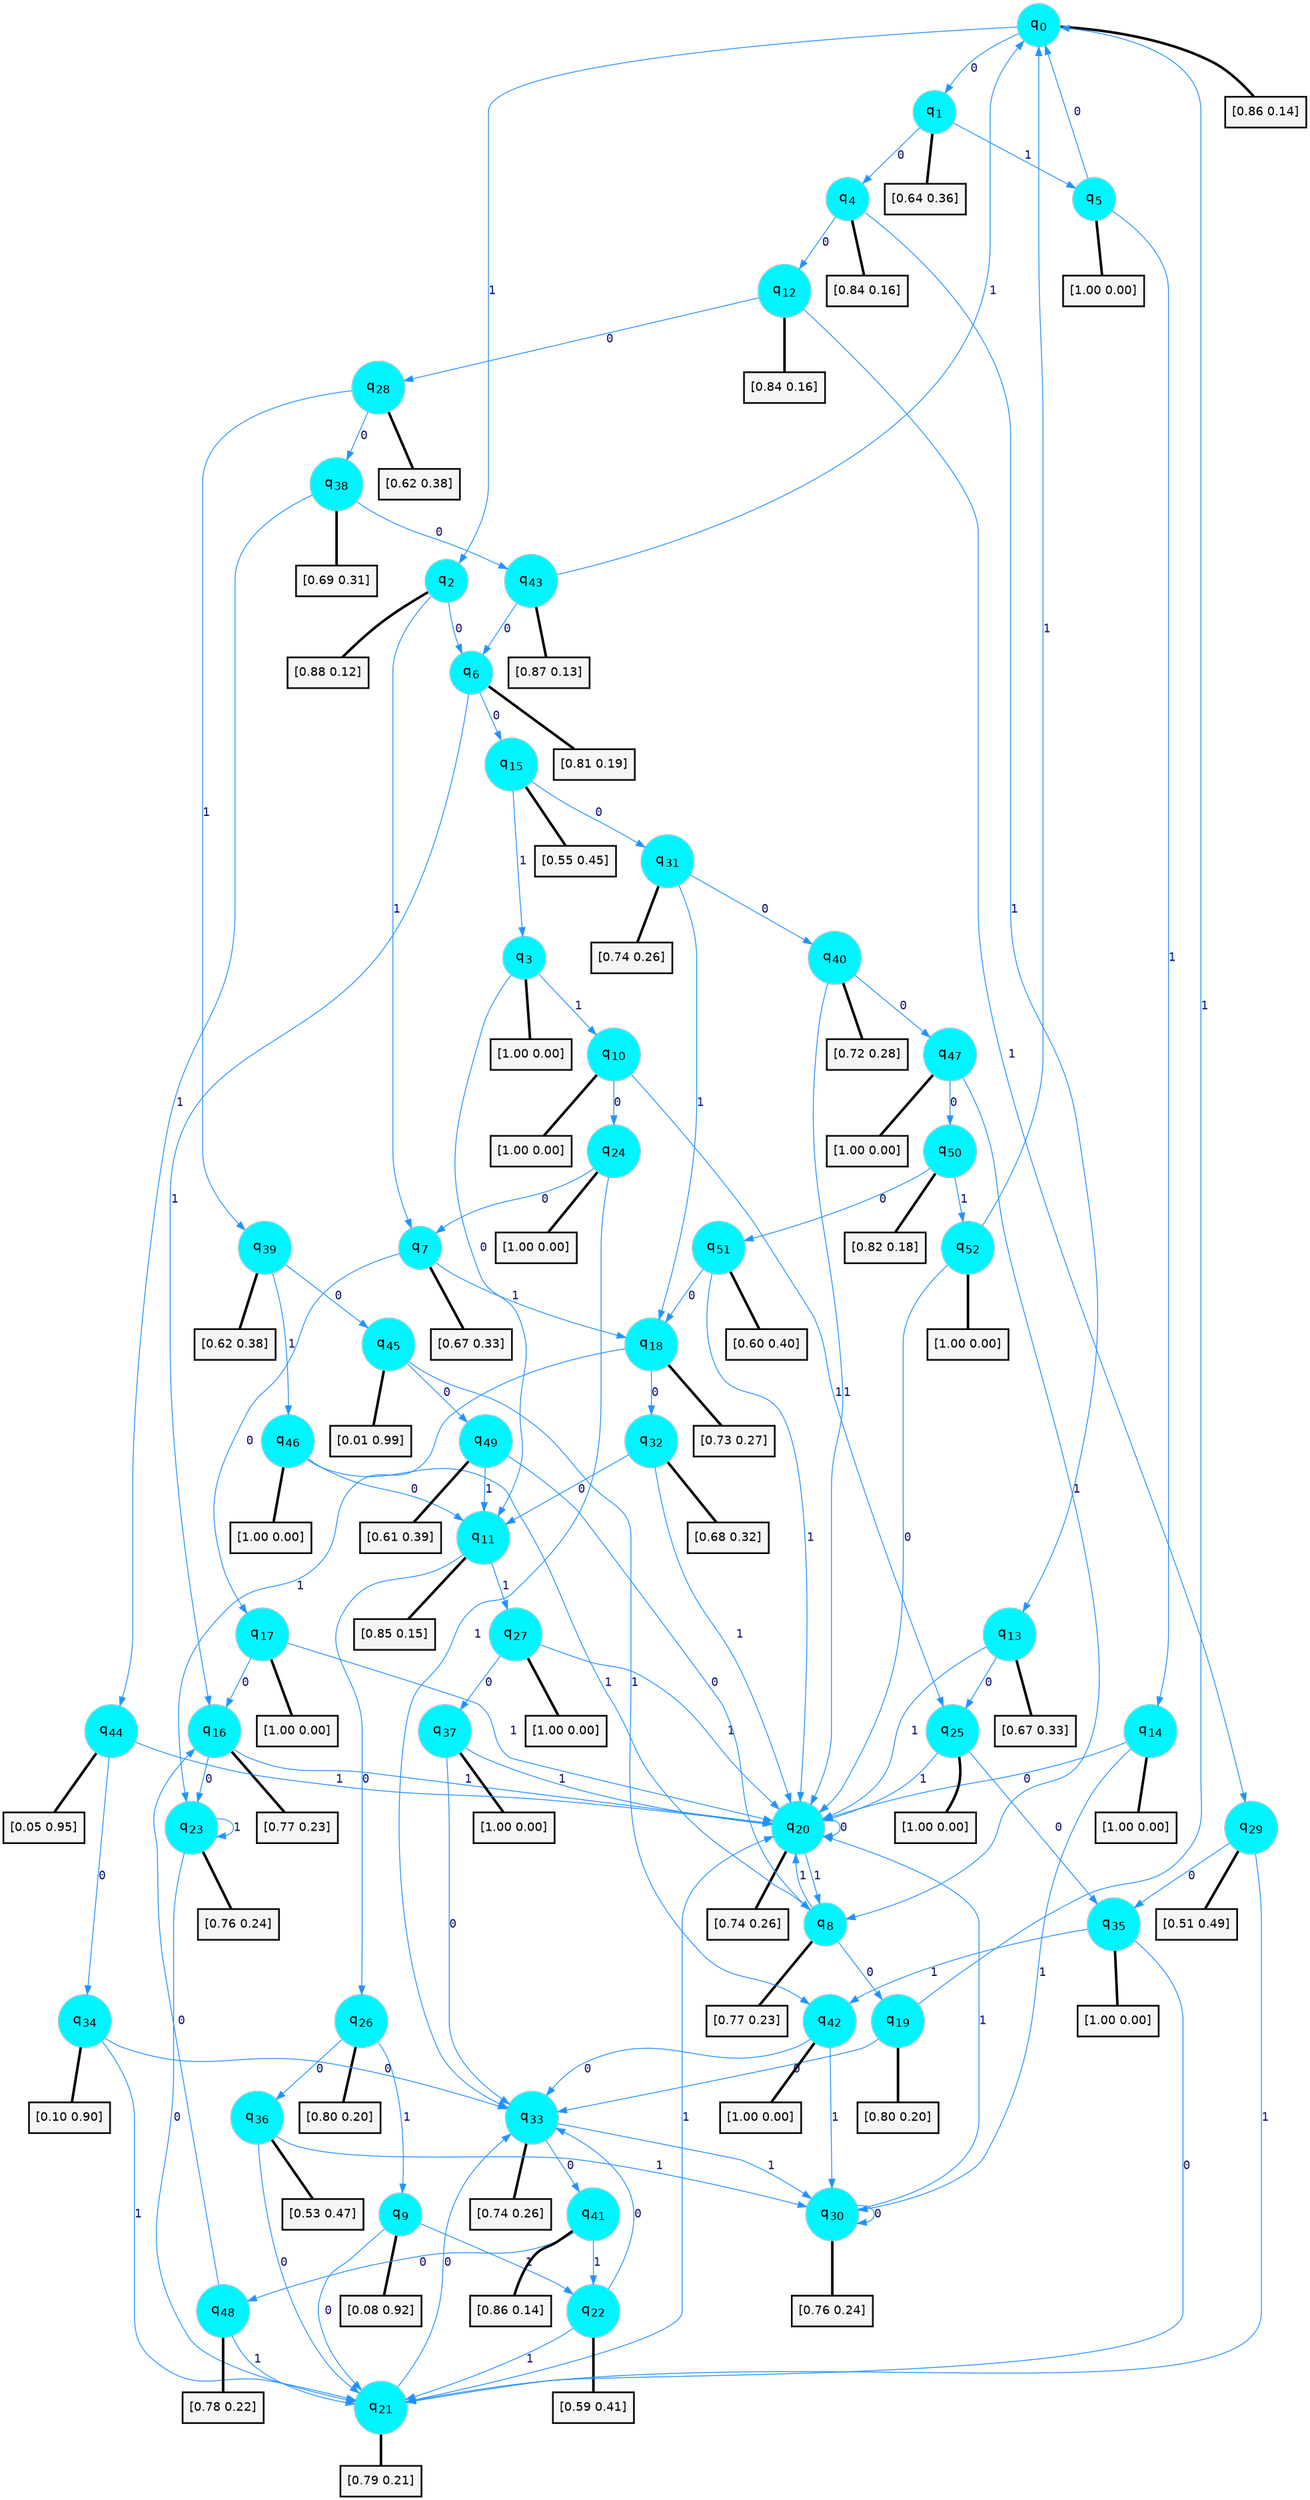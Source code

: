 digraph G {
graph [
bgcolor=transparent, dpi=300, rankdir=TD, size="40,25"];
node [
color=gray, fillcolor=turquoise1, fontcolor=black, fontname=Helvetica, fontsize=16, fontweight=bold, shape=circle, style=filled];
edge [
arrowsize=1, color=dodgerblue1, fontcolor=midnightblue, fontname=courier, fontweight=bold, penwidth=1, style=solid, weight=20];
0[label=<q<SUB>0</SUB>>];
1[label=<q<SUB>1</SUB>>];
2[label=<q<SUB>2</SUB>>];
3[label=<q<SUB>3</SUB>>];
4[label=<q<SUB>4</SUB>>];
5[label=<q<SUB>5</SUB>>];
6[label=<q<SUB>6</SUB>>];
7[label=<q<SUB>7</SUB>>];
8[label=<q<SUB>8</SUB>>];
9[label=<q<SUB>9</SUB>>];
10[label=<q<SUB>10</SUB>>];
11[label=<q<SUB>11</SUB>>];
12[label=<q<SUB>12</SUB>>];
13[label=<q<SUB>13</SUB>>];
14[label=<q<SUB>14</SUB>>];
15[label=<q<SUB>15</SUB>>];
16[label=<q<SUB>16</SUB>>];
17[label=<q<SUB>17</SUB>>];
18[label=<q<SUB>18</SUB>>];
19[label=<q<SUB>19</SUB>>];
20[label=<q<SUB>20</SUB>>];
21[label=<q<SUB>21</SUB>>];
22[label=<q<SUB>22</SUB>>];
23[label=<q<SUB>23</SUB>>];
24[label=<q<SUB>24</SUB>>];
25[label=<q<SUB>25</SUB>>];
26[label=<q<SUB>26</SUB>>];
27[label=<q<SUB>27</SUB>>];
28[label=<q<SUB>28</SUB>>];
29[label=<q<SUB>29</SUB>>];
30[label=<q<SUB>30</SUB>>];
31[label=<q<SUB>31</SUB>>];
32[label=<q<SUB>32</SUB>>];
33[label=<q<SUB>33</SUB>>];
34[label=<q<SUB>34</SUB>>];
35[label=<q<SUB>35</SUB>>];
36[label=<q<SUB>36</SUB>>];
37[label=<q<SUB>37</SUB>>];
38[label=<q<SUB>38</SUB>>];
39[label=<q<SUB>39</SUB>>];
40[label=<q<SUB>40</SUB>>];
41[label=<q<SUB>41</SUB>>];
42[label=<q<SUB>42</SUB>>];
43[label=<q<SUB>43</SUB>>];
44[label=<q<SUB>44</SUB>>];
45[label=<q<SUB>45</SUB>>];
46[label=<q<SUB>46</SUB>>];
47[label=<q<SUB>47</SUB>>];
48[label=<q<SUB>48</SUB>>];
49[label=<q<SUB>49</SUB>>];
50[label=<q<SUB>50</SUB>>];
51[label=<q<SUB>51</SUB>>];
52[label=<q<SUB>52</SUB>>];
53[label="[0.86 0.14]", shape=box,fontcolor=black, fontname=Helvetica, fontsize=14, penwidth=2, fillcolor=whitesmoke,color=black];
54[label="[0.64 0.36]", shape=box,fontcolor=black, fontname=Helvetica, fontsize=14, penwidth=2, fillcolor=whitesmoke,color=black];
55[label="[0.88 0.12]", shape=box,fontcolor=black, fontname=Helvetica, fontsize=14, penwidth=2, fillcolor=whitesmoke,color=black];
56[label="[1.00 0.00]", shape=box,fontcolor=black, fontname=Helvetica, fontsize=14, penwidth=2, fillcolor=whitesmoke,color=black];
57[label="[0.84 0.16]", shape=box,fontcolor=black, fontname=Helvetica, fontsize=14, penwidth=2, fillcolor=whitesmoke,color=black];
58[label="[1.00 0.00]", shape=box,fontcolor=black, fontname=Helvetica, fontsize=14, penwidth=2, fillcolor=whitesmoke,color=black];
59[label="[0.81 0.19]", shape=box,fontcolor=black, fontname=Helvetica, fontsize=14, penwidth=2, fillcolor=whitesmoke,color=black];
60[label="[0.67 0.33]", shape=box,fontcolor=black, fontname=Helvetica, fontsize=14, penwidth=2, fillcolor=whitesmoke,color=black];
61[label="[0.77 0.23]", shape=box,fontcolor=black, fontname=Helvetica, fontsize=14, penwidth=2, fillcolor=whitesmoke,color=black];
62[label="[0.08 0.92]", shape=box,fontcolor=black, fontname=Helvetica, fontsize=14, penwidth=2, fillcolor=whitesmoke,color=black];
63[label="[1.00 0.00]", shape=box,fontcolor=black, fontname=Helvetica, fontsize=14, penwidth=2, fillcolor=whitesmoke,color=black];
64[label="[0.85 0.15]", shape=box,fontcolor=black, fontname=Helvetica, fontsize=14, penwidth=2, fillcolor=whitesmoke,color=black];
65[label="[0.84 0.16]", shape=box,fontcolor=black, fontname=Helvetica, fontsize=14, penwidth=2, fillcolor=whitesmoke,color=black];
66[label="[0.67 0.33]", shape=box,fontcolor=black, fontname=Helvetica, fontsize=14, penwidth=2, fillcolor=whitesmoke,color=black];
67[label="[1.00 0.00]", shape=box,fontcolor=black, fontname=Helvetica, fontsize=14, penwidth=2, fillcolor=whitesmoke,color=black];
68[label="[0.55 0.45]", shape=box,fontcolor=black, fontname=Helvetica, fontsize=14, penwidth=2, fillcolor=whitesmoke,color=black];
69[label="[0.77 0.23]", shape=box,fontcolor=black, fontname=Helvetica, fontsize=14, penwidth=2, fillcolor=whitesmoke,color=black];
70[label="[1.00 0.00]", shape=box,fontcolor=black, fontname=Helvetica, fontsize=14, penwidth=2, fillcolor=whitesmoke,color=black];
71[label="[0.73 0.27]", shape=box,fontcolor=black, fontname=Helvetica, fontsize=14, penwidth=2, fillcolor=whitesmoke,color=black];
72[label="[0.80 0.20]", shape=box,fontcolor=black, fontname=Helvetica, fontsize=14, penwidth=2, fillcolor=whitesmoke,color=black];
73[label="[0.74 0.26]", shape=box,fontcolor=black, fontname=Helvetica, fontsize=14, penwidth=2, fillcolor=whitesmoke,color=black];
74[label="[0.79 0.21]", shape=box,fontcolor=black, fontname=Helvetica, fontsize=14, penwidth=2, fillcolor=whitesmoke,color=black];
75[label="[0.59 0.41]", shape=box,fontcolor=black, fontname=Helvetica, fontsize=14, penwidth=2, fillcolor=whitesmoke,color=black];
76[label="[0.76 0.24]", shape=box,fontcolor=black, fontname=Helvetica, fontsize=14, penwidth=2, fillcolor=whitesmoke,color=black];
77[label="[1.00 0.00]", shape=box,fontcolor=black, fontname=Helvetica, fontsize=14, penwidth=2, fillcolor=whitesmoke,color=black];
78[label="[1.00 0.00]", shape=box,fontcolor=black, fontname=Helvetica, fontsize=14, penwidth=2, fillcolor=whitesmoke,color=black];
79[label="[0.80 0.20]", shape=box,fontcolor=black, fontname=Helvetica, fontsize=14, penwidth=2, fillcolor=whitesmoke,color=black];
80[label="[1.00 0.00]", shape=box,fontcolor=black, fontname=Helvetica, fontsize=14, penwidth=2, fillcolor=whitesmoke,color=black];
81[label="[0.62 0.38]", shape=box,fontcolor=black, fontname=Helvetica, fontsize=14, penwidth=2, fillcolor=whitesmoke,color=black];
82[label="[0.51 0.49]", shape=box,fontcolor=black, fontname=Helvetica, fontsize=14, penwidth=2, fillcolor=whitesmoke,color=black];
83[label="[0.76 0.24]", shape=box,fontcolor=black, fontname=Helvetica, fontsize=14, penwidth=2, fillcolor=whitesmoke,color=black];
84[label="[0.74 0.26]", shape=box,fontcolor=black, fontname=Helvetica, fontsize=14, penwidth=2, fillcolor=whitesmoke,color=black];
85[label="[0.68 0.32]", shape=box,fontcolor=black, fontname=Helvetica, fontsize=14, penwidth=2, fillcolor=whitesmoke,color=black];
86[label="[0.74 0.26]", shape=box,fontcolor=black, fontname=Helvetica, fontsize=14, penwidth=2, fillcolor=whitesmoke,color=black];
87[label="[0.10 0.90]", shape=box,fontcolor=black, fontname=Helvetica, fontsize=14, penwidth=2, fillcolor=whitesmoke,color=black];
88[label="[1.00 0.00]", shape=box,fontcolor=black, fontname=Helvetica, fontsize=14, penwidth=2, fillcolor=whitesmoke,color=black];
89[label="[0.53 0.47]", shape=box,fontcolor=black, fontname=Helvetica, fontsize=14, penwidth=2, fillcolor=whitesmoke,color=black];
90[label="[1.00 0.00]", shape=box,fontcolor=black, fontname=Helvetica, fontsize=14, penwidth=2, fillcolor=whitesmoke,color=black];
91[label="[0.69 0.31]", shape=box,fontcolor=black, fontname=Helvetica, fontsize=14, penwidth=2, fillcolor=whitesmoke,color=black];
92[label="[0.62 0.38]", shape=box,fontcolor=black, fontname=Helvetica, fontsize=14, penwidth=2, fillcolor=whitesmoke,color=black];
93[label="[0.72 0.28]", shape=box,fontcolor=black, fontname=Helvetica, fontsize=14, penwidth=2, fillcolor=whitesmoke,color=black];
94[label="[0.86 0.14]", shape=box,fontcolor=black, fontname=Helvetica, fontsize=14, penwidth=2, fillcolor=whitesmoke,color=black];
95[label="[1.00 0.00]", shape=box,fontcolor=black, fontname=Helvetica, fontsize=14, penwidth=2, fillcolor=whitesmoke,color=black];
96[label="[0.87 0.13]", shape=box,fontcolor=black, fontname=Helvetica, fontsize=14, penwidth=2, fillcolor=whitesmoke,color=black];
97[label="[0.05 0.95]", shape=box,fontcolor=black, fontname=Helvetica, fontsize=14, penwidth=2, fillcolor=whitesmoke,color=black];
98[label="[0.01 0.99]", shape=box,fontcolor=black, fontname=Helvetica, fontsize=14, penwidth=2, fillcolor=whitesmoke,color=black];
99[label="[1.00 0.00]", shape=box,fontcolor=black, fontname=Helvetica, fontsize=14, penwidth=2, fillcolor=whitesmoke,color=black];
100[label="[1.00 0.00]", shape=box,fontcolor=black, fontname=Helvetica, fontsize=14, penwidth=2, fillcolor=whitesmoke,color=black];
101[label="[0.78 0.22]", shape=box,fontcolor=black, fontname=Helvetica, fontsize=14, penwidth=2, fillcolor=whitesmoke,color=black];
102[label="[0.61 0.39]", shape=box,fontcolor=black, fontname=Helvetica, fontsize=14, penwidth=2, fillcolor=whitesmoke,color=black];
103[label="[0.82 0.18]", shape=box,fontcolor=black, fontname=Helvetica, fontsize=14, penwidth=2, fillcolor=whitesmoke,color=black];
104[label="[0.60 0.40]", shape=box,fontcolor=black, fontname=Helvetica, fontsize=14, penwidth=2, fillcolor=whitesmoke,color=black];
105[label="[1.00 0.00]", shape=box,fontcolor=black, fontname=Helvetica, fontsize=14, penwidth=2, fillcolor=whitesmoke,color=black];
0->1 [label=0];
0->2 [label=1];
0->53 [arrowhead=none, penwidth=3,color=black];
1->4 [label=0];
1->5 [label=1];
1->54 [arrowhead=none, penwidth=3,color=black];
2->6 [label=0];
2->7 [label=1];
2->55 [arrowhead=none, penwidth=3,color=black];
3->11 [label=0];
3->10 [label=1];
3->56 [arrowhead=none, penwidth=3,color=black];
4->12 [label=0];
4->13 [label=1];
4->57 [arrowhead=none, penwidth=3,color=black];
5->0 [label=0];
5->14 [label=1];
5->58 [arrowhead=none, penwidth=3,color=black];
6->15 [label=0];
6->16 [label=1];
6->59 [arrowhead=none, penwidth=3,color=black];
7->17 [label=0];
7->18 [label=1];
7->60 [arrowhead=none, penwidth=3,color=black];
8->19 [label=0];
8->20 [label=1];
8->61 [arrowhead=none, penwidth=3,color=black];
9->21 [label=0];
9->22 [label=1];
9->62 [arrowhead=none, penwidth=3,color=black];
10->24 [label=0];
10->25 [label=1];
10->63 [arrowhead=none, penwidth=3,color=black];
11->26 [label=0];
11->27 [label=1];
11->64 [arrowhead=none, penwidth=3,color=black];
12->28 [label=0];
12->29 [label=1];
12->65 [arrowhead=none, penwidth=3,color=black];
13->25 [label=0];
13->20 [label=1];
13->66 [arrowhead=none, penwidth=3,color=black];
14->20 [label=0];
14->30 [label=1];
14->67 [arrowhead=none, penwidth=3,color=black];
15->31 [label=0];
15->3 [label=1];
15->68 [arrowhead=none, penwidth=3,color=black];
16->23 [label=0];
16->20 [label=1];
16->69 [arrowhead=none, penwidth=3,color=black];
17->16 [label=0];
17->20 [label=1];
17->70 [arrowhead=none, penwidth=3,color=black];
18->32 [label=0];
18->23 [label=1];
18->71 [arrowhead=none, penwidth=3,color=black];
19->33 [label=0];
19->0 [label=1];
19->72 [arrowhead=none, penwidth=3,color=black];
20->20 [label=0];
20->8 [label=1];
20->73 [arrowhead=none, penwidth=3,color=black];
21->33 [label=0];
21->20 [label=1];
21->74 [arrowhead=none, penwidth=3,color=black];
22->33 [label=0];
22->21 [label=1];
22->75 [arrowhead=none, penwidth=3,color=black];
23->21 [label=0];
23->23 [label=1];
23->76 [arrowhead=none, penwidth=3,color=black];
24->7 [label=0];
24->33 [label=1];
24->77 [arrowhead=none, penwidth=3,color=black];
25->35 [label=0];
25->20 [label=1];
25->78 [arrowhead=none, penwidth=3,color=black];
26->36 [label=0];
26->9 [label=1];
26->79 [arrowhead=none, penwidth=3,color=black];
27->37 [label=0];
27->20 [label=1];
27->80 [arrowhead=none, penwidth=3,color=black];
28->38 [label=0];
28->39 [label=1];
28->81 [arrowhead=none, penwidth=3,color=black];
29->35 [label=0];
29->21 [label=1];
29->82 [arrowhead=none, penwidth=3,color=black];
30->30 [label=0];
30->20 [label=1];
30->83 [arrowhead=none, penwidth=3,color=black];
31->40 [label=0];
31->18 [label=1];
31->84 [arrowhead=none, penwidth=3,color=black];
32->11 [label=0];
32->20 [label=1];
32->85 [arrowhead=none, penwidth=3,color=black];
33->41 [label=0];
33->30 [label=1];
33->86 [arrowhead=none, penwidth=3,color=black];
34->33 [label=0];
34->21 [label=1];
34->87 [arrowhead=none, penwidth=3,color=black];
35->21 [label=0];
35->42 [label=1];
35->88 [arrowhead=none, penwidth=3,color=black];
36->21 [label=0];
36->30 [label=1];
36->89 [arrowhead=none, penwidth=3,color=black];
37->33 [label=0];
37->20 [label=1];
37->90 [arrowhead=none, penwidth=3,color=black];
38->43 [label=0];
38->44 [label=1];
38->91 [arrowhead=none, penwidth=3,color=black];
39->45 [label=0];
39->46 [label=1];
39->92 [arrowhead=none, penwidth=3,color=black];
40->47 [label=0];
40->20 [label=1];
40->93 [arrowhead=none, penwidth=3,color=black];
41->48 [label=0];
41->22 [label=1];
41->94 [arrowhead=none, penwidth=3,color=black];
42->33 [label=0];
42->30 [label=1];
42->95 [arrowhead=none, penwidth=3,color=black];
43->6 [label=0];
43->0 [label=1];
43->96 [arrowhead=none, penwidth=3,color=black];
44->34 [label=0];
44->20 [label=1];
44->97 [arrowhead=none, penwidth=3,color=black];
45->49 [label=0];
45->42 [label=1];
45->98 [arrowhead=none, penwidth=3,color=black];
46->11 [label=0];
46->8 [label=1];
46->99 [arrowhead=none, penwidth=3,color=black];
47->50 [label=0];
47->8 [label=1];
47->100 [arrowhead=none, penwidth=3,color=black];
48->16 [label=0];
48->21 [label=1];
48->101 [arrowhead=none, penwidth=3,color=black];
49->8 [label=0];
49->11 [label=1];
49->102 [arrowhead=none, penwidth=3,color=black];
50->51 [label=0];
50->52 [label=1];
50->103 [arrowhead=none, penwidth=3,color=black];
51->18 [label=0];
51->20 [label=1];
51->104 [arrowhead=none, penwidth=3,color=black];
52->20 [label=0];
52->0 [label=1];
52->105 [arrowhead=none, penwidth=3,color=black];
}
